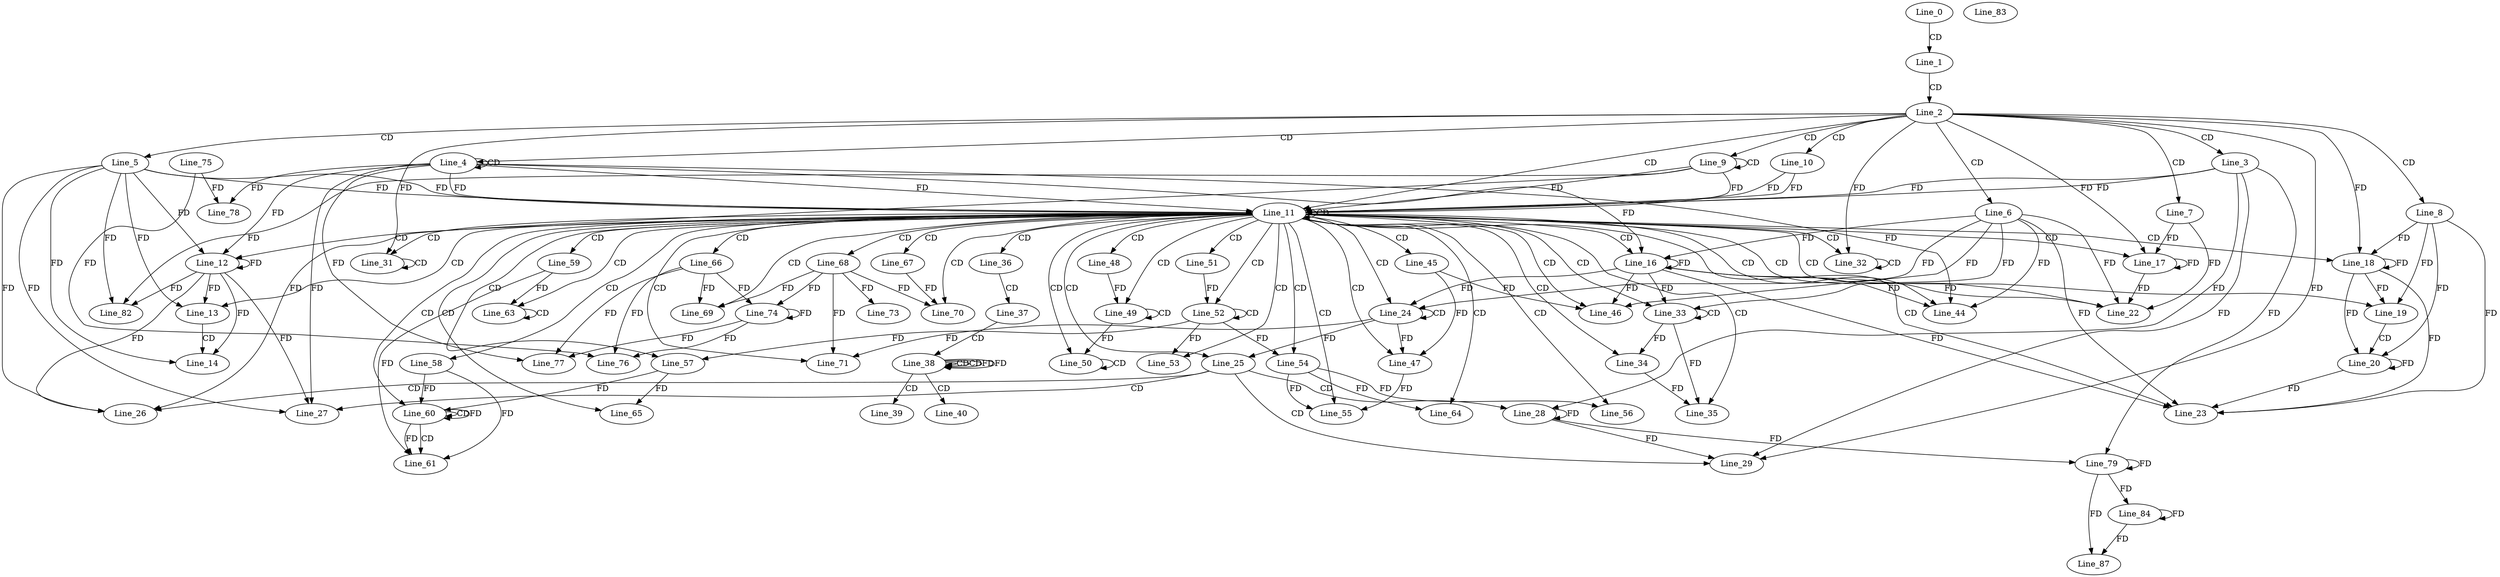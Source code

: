 digraph G {
  Line_0;
  Line_1;
  Line_2;
  Line_3;
  Line_4;
  Line_4;
  Line_5;
  Line_6;
  Line_7;
  Line_8;
  Line_9;
  Line_9;
  Line_10;
  Line_11;
  Line_11;
  Line_12;
  Line_12;
  Line_13;
  Line_13;
  Line_14;
  Line_16;
  Line_16;
  Line_17;
  Line_17;
  Line_18;
  Line_18;
  Line_19;
  Line_20;
  Line_22;
  Line_23;
  Line_24;
  Line_24;
  Line_25;
  Line_26;
  Line_26;
  Line_27;
  Line_28;
  Line_29;
  Line_29;
  Line_31;
  Line_31;
  Line_32;
  Line_32;
  Line_33;
  Line_33;
  Line_34;
  Line_34;
  Line_35;
  Line_36;
  Line_37;
  Line_38;
  Line_38;
  Line_38;
  Line_39;
  Line_40;
  Line_44;
  Line_45;
  Line_46;
  Line_47;
  Line_47;
  Line_47;
  Line_48;
  Line_49;
  Line_49;
  Line_50;
  Line_50;
  Line_51;
  Line_52;
  Line_52;
  Line_53;
  Line_54;
  Line_54;
  Line_55;
  Line_56;
  Line_57;
  Line_57;
  Line_58;
  Line_59;
  Line_60;
  Line_60;
  Line_60;
  Line_61;
  Line_63;
  Line_63;
  Line_64;
  Line_65;
  Line_66;
  Line_67;
  Line_68;
  Line_69;
  Line_70;
  Line_71;
  Line_73;
  Line_74;
  Line_74;
  Line_75;
  Line_76;
  Line_77;
  Line_78;
  Line_79;
  Line_82;
  Line_82;
  Line_83;
  Line_84;
  Line_87;
  Line_87;
  Line_0 -> Line_1 [ label="CD" ];
  Line_1 -> Line_2 [ label="CD" ];
  Line_2 -> Line_3 [ label="CD" ];
  Line_2 -> Line_4 [ label="CD" ];
  Line_4 -> Line_4 [ label="CD" ];
  Line_2 -> Line_5 [ label="CD" ];
  Line_2 -> Line_6 [ label="CD" ];
  Line_2 -> Line_7 [ label="CD" ];
  Line_2 -> Line_8 [ label="CD" ];
  Line_2 -> Line_9 [ label="CD" ];
  Line_9 -> Line_9 [ label="CD" ];
  Line_2 -> Line_10 [ label="CD" ];
  Line_2 -> Line_11 [ label="CD" ];
  Line_10 -> Line_11 [ label="FD" ];
  Line_4 -> Line_11 [ label="FD" ];
  Line_3 -> Line_11 [ label="FD" ];
  Line_5 -> Line_11 [ label="FD" ];
  Line_9 -> Line_11 [ label="FD" ];
  Line_11 -> Line_11 [ label="CD" ];
  Line_10 -> Line_11 [ label="FD" ];
  Line_4 -> Line_11 [ label="FD" ];
  Line_3 -> Line_11 [ label="FD" ];
  Line_5 -> Line_11 [ label="FD" ];
  Line_9 -> Line_11 [ label="FD" ];
  Line_11 -> Line_12 [ label="CD" ];
  Line_5 -> Line_12 [ label="FD" ];
  Line_12 -> Line_12 [ label="FD" ];
  Line_4 -> Line_12 [ label="FD" ];
  Line_11 -> Line_13 [ label="CD" ];
  Line_5 -> Line_13 [ label="FD" ];
  Line_12 -> Line_13 [ label="FD" ];
  Line_13 -> Line_14 [ label="CD" ];
  Line_5 -> Line_14 [ label="FD" ];
  Line_12 -> Line_14 [ label="FD" ];
  Line_11 -> Line_16 [ label="CD" ];
  Line_6 -> Line_16 [ label="FD" ];
  Line_16 -> Line_16 [ label="FD" ];
  Line_4 -> Line_16 [ label="FD" ];
  Line_11 -> Line_17 [ label="CD" ];
  Line_7 -> Line_17 [ label="FD" ];
  Line_17 -> Line_17 [ label="FD" ];
  Line_2 -> Line_17 [ label="FD" ];
  Line_11 -> Line_18 [ label="CD" ];
  Line_8 -> Line_18 [ label="FD" ];
  Line_18 -> Line_18 [ label="FD" ];
  Line_2 -> Line_18 [ label="FD" ];
  Line_11 -> Line_19 [ label="CD" ];
  Line_8 -> Line_19 [ label="FD" ];
  Line_18 -> Line_19 [ label="FD" ];
  Line_19 -> Line_20 [ label="CD" ];
  Line_8 -> Line_20 [ label="FD" ];
  Line_18 -> Line_20 [ label="FD" ];
  Line_20 -> Line_20 [ label="FD" ];
  Line_11 -> Line_22 [ label="CD" ];
  Line_6 -> Line_22 [ label="FD" ];
  Line_16 -> Line_22 [ label="FD" ];
  Line_7 -> Line_22 [ label="FD" ];
  Line_17 -> Line_22 [ label="FD" ];
  Line_11 -> Line_23 [ label="CD" ];
  Line_6 -> Line_23 [ label="FD" ];
  Line_16 -> Line_23 [ label="FD" ];
  Line_8 -> Line_23 [ label="FD" ];
  Line_18 -> Line_23 [ label="FD" ];
  Line_20 -> Line_23 [ label="FD" ];
  Line_11 -> Line_24 [ label="CD" ];
  Line_24 -> Line_24 [ label="CD" ];
  Line_6 -> Line_24 [ label="FD" ];
  Line_16 -> Line_24 [ label="FD" ];
  Line_11 -> Line_25 [ label="CD" ];
  Line_24 -> Line_25 [ label="FD" ];
  Line_25 -> Line_26 [ label="CD" ];
  Line_5 -> Line_26 [ label="FD" ];
  Line_12 -> Line_26 [ label="FD" ];
  Line_9 -> Line_26 [ label="FD" ];
  Line_25 -> Line_27 [ label="CD" ];
  Line_4 -> Line_27 [ label="FD" ];
  Line_5 -> Line_27 [ label="FD" ];
  Line_12 -> Line_27 [ label="FD" ];
  Line_25 -> Line_28 [ label="CD" ];
  Line_3 -> Line_28 [ label="FD" ];
  Line_28 -> Line_28 [ label="FD" ];
  Line_25 -> Line_29 [ label="CD" ];
  Line_2 -> Line_29 [ label="FD" ];
  Line_3 -> Line_29 [ label="FD" ];
  Line_28 -> Line_29 [ label="FD" ];
  Line_11 -> Line_31 [ label="CD" ];
  Line_31 -> Line_31 [ label="CD" ];
  Line_2 -> Line_31 [ label="FD" ];
  Line_11 -> Line_32 [ label="CD" ];
  Line_32 -> Line_32 [ label="CD" ];
  Line_2 -> Line_32 [ label="FD" ];
  Line_11 -> Line_33 [ label="CD" ];
  Line_33 -> Line_33 [ label="CD" ];
  Line_6 -> Line_33 [ label="FD" ];
  Line_16 -> Line_33 [ label="FD" ];
  Line_11 -> Line_34 [ label="CD" ];
  Line_33 -> Line_34 [ label="FD" ];
  Line_11 -> Line_35 [ label="CD" ];
  Line_33 -> Line_35 [ label="FD" ];
  Line_34 -> Line_35 [ label="FD" ];
  Line_11 -> Line_36 [ label="CD" ];
  Line_36 -> Line_37 [ label="CD" ];
  Line_37 -> Line_38 [ label="CD" ];
  Line_38 -> Line_38 [ label="CD" ];
  Line_38 -> Line_38 [ label="CD" ];
  Line_38 -> Line_38 [ label="FD" ];
  Line_38 -> Line_39 [ label="CD" ];
  Line_38 -> Line_40 [ label="CD" ];
  Line_11 -> Line_44 [ label="CD" ];
  Line_4 -> Line_44 [ label="FD" ];
  Line_6 -> Line_44 [ label="FD" ];
  Line_16 -> Line_44 [ label="FD" ];
  Line_11 -> Line_45 [ label="CD" ];
  Line_11 -> Line_46 [ label="CD" ];
  Line_45 -> Line_46 [ label="FD" ];
  Line_6 -> Line_46 [ label="FD" ];
  Line_16 -> Line_46 [ label="FD" ];
  Line_11 -> Line_47 [ label="CD" ];
  Line_45 -> Line_47 [ label="FD" ];
  Line_24 -> Line_47 [ label="FD" ];
  Line_11 -> Line_48 [ label="CD" ];
  Line_11 -> Line_49 [ label="CD" ];
  Line_49 -> Line_49 [ label="CD" ];
  Line_48 -> Line_49 [ label="FD" ];
  Line_11 -> Line_50 [ label="CD" ];
  Line_50 -> Line_50 [ label="CD" ];
  Line_49 -> Line_50 [ label="FD" ];
  Line_11 -> Line_51 [ label="CD" ];
  Line_11 -> Line_52 [ label="CD" ];
  Line_52 -> Line_52 [ label="CD" ];
  Line_51 -> Line_52 [ label="FD" ];
  Line_11 -> Line_53 [ label="CD" ];
  Line_52 -> Line_53 [ label="FD" ];
  Line_11 -> Line_54 [ label="CD" ];
  Line_52 -> Line_54 [ label="FD" ];
  Line_11 -> Line_55 [ label="CD" ];
  Line_54 -> Line_55 [ label="FD" ];
  Line_47 -> Line_55 [ label="FD" ];
  Line_11 -> Line_56 [ label="CD" ];
  Line_54 -> Line_56 [ label="FD" ];
  Line_11 -> Line_57 [ label="CD" ];
  Line_52 -> Line_57 [ label="FD" ];
  Line_11 -> Line_58 [ label="CD" ];
  Line_11 -> Line_59 [ label="CD" ];
  Line_11 -> Line_60 [ label="CD" ];
  Line_60 -> Line_60 [ label="CD" ];
  Line_60 -> Line_60 [ label="FD" ];
  Line_58 -> Line_60 [ label="FD" ];
  Line_57 -> Line_60 [ label="FD" ];
  Line_60 -> Line_61 [ label="CD" ];
  Line_59 -> Line_61 [ label="FD" ];
  Line_60 -> Line_61 [ label="FD" ];
  Line_58 -> Line_61 [ label="FD" ];
  Line_11 -> Line_63 [ label="CD" ];
  Line_63 -> Line_63 [ label="CD" ];
  Line_59 -> Line_63 [ label="FD" ];
  Line_11 -> Line_64 [ label="CD" ];
  Line_54 -> Line_64 [ label="FD" ];
  Line_11 -> Line_65 [ label="CD" ];
  Line_57 -> Line_65 [ label="FD" ];
  Line_11 -> Line_66 [ label="CD" ];
  Line_11 -> Line_67 [ label="CD" ];
  Line_11 -> Line_68 [ label="CD" ];
  Line_11 -> Line_69 [ label="CD" ];
  Line_68 -> Line_69 [ label="FD" ];
  Line_66 -> Line_69 [ label="FD" ];
  Line_11 -> Line_70 [ label="CD" ];
  Line_68 -> Line_70 [ label="FD" ];
  Line_67 -> Line_70 [ label="FD" ];
  Line_11 -> Line_71 [ label="CD" ];
  Line_68 -> Line_71 [ label="FD" ];
  Line_24 -> Line_71 [ label="FD" ];
  Line_68 -> Line_73 [ label="FD" ];
  Line_66 -> Line_74 [ label="FD" ];
  Line_74 -> Line_74 [ label="FD" ];
  Line_68 -> Line_74 [ label="FD" ];
  Line_75 -> Line_76 [ label="FD" ];
  Line_66 -> Line_76 [ label="FD" ];
  Line_74 -> Line_76 [ label="FD" ];
  Line_4 -> Line_77 [ label="FD" ];
  Line_66 -> Line_77 [ label="FD" ];
  Line_74 -> Line_77 [ label="FD" ];
  Line_4 -> Line_78 [ label="FD" ];
  Line_75 -> Line_78 [ label="FD" ];
  Line_3 -> Line_79 [ label="FD" ];
  Line_28 -> Line_79 [ label="FD" ];
  Line_79 -> Line_79 [ label="FD" ];
  Line_5 -> Line_82 [ label="FD" ];
  Line_12 -> Line_82 [ label="FD" ];
  Line_9 -> Line_82 [ label="FD" ];
  Line_79 -> Line_84 [ label="FD" ];
  Line_84 -> Line_84 [ label="FD" ];
  Line_79 -> Line_87 [ label="FD" ];
  Line_84 -> Line_87 [ label="FD" ];
  Line_38 -> Line_38 [ label="FD" ];
}
